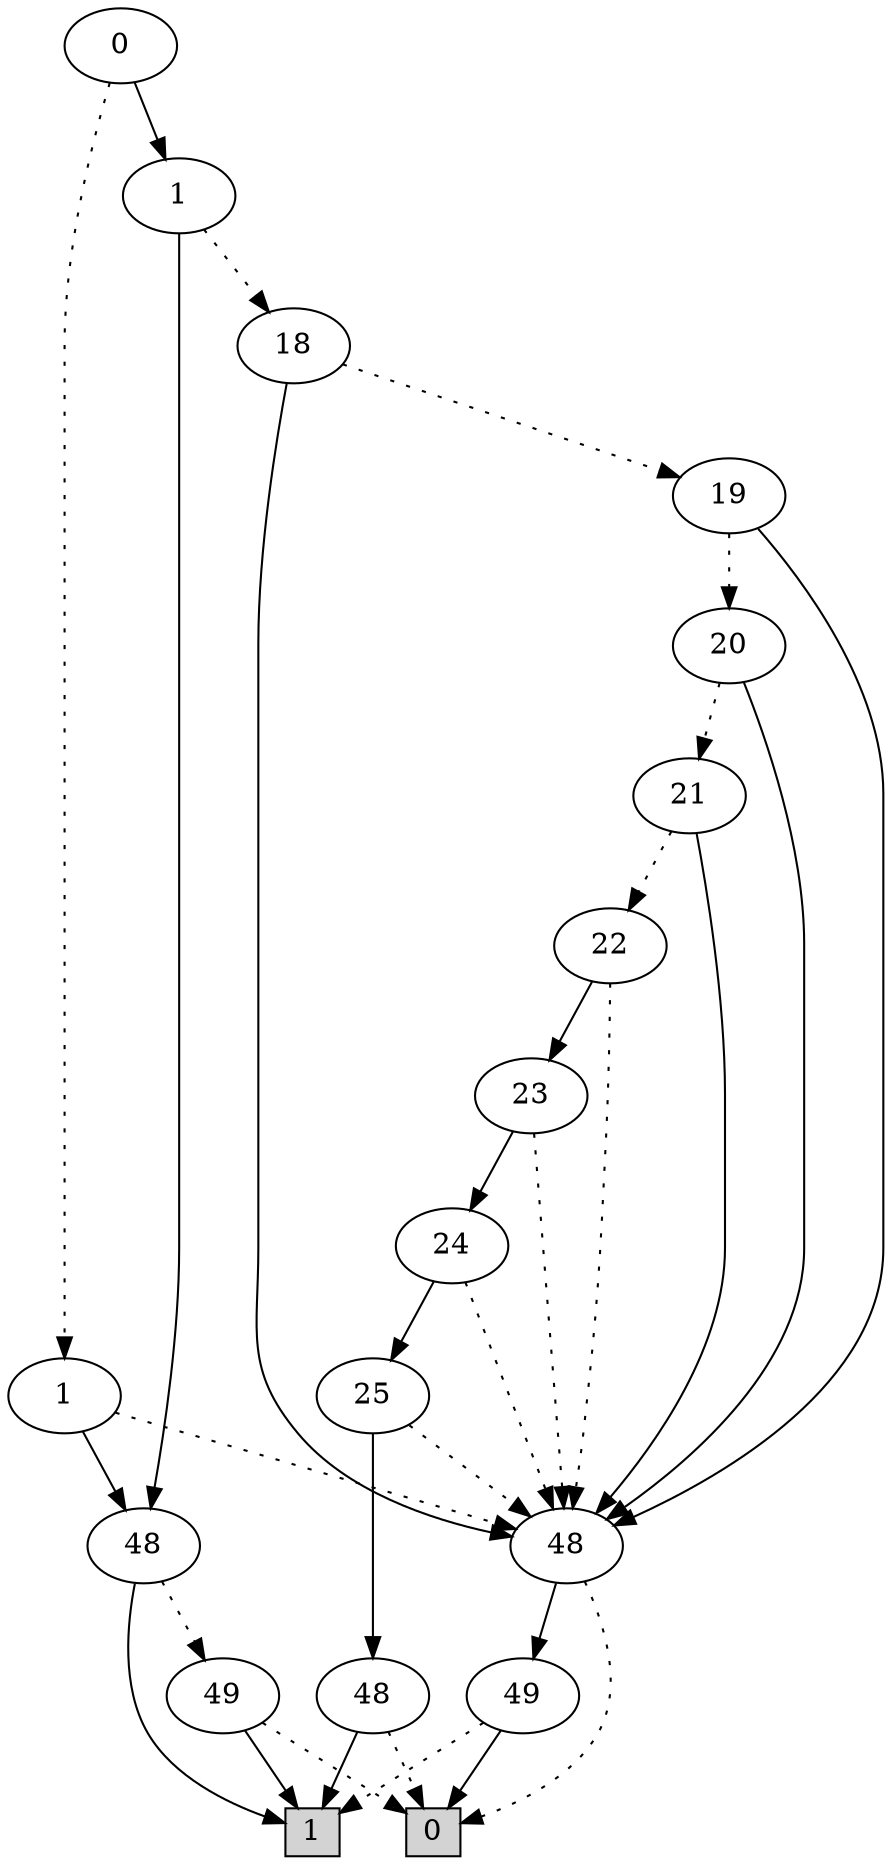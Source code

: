 digraph G {
0 [shape=box, label="0", style=filled, shape=box, height=0.3, width=0.3];
1 [shape=box, label="1", style=filled, shape=box, height=0.3, width=0.3];
175638 [label="0"];
175638 -> 175636 [style=dotted];
175638 -> 175637 [style=filled];
175636 [label="1"];
175636 -> 42455 [style=dotted];
175636 -> 42471 [style=filled];
42455 [label="48"];
42455 -> 0 [style=dotted];
42455 -> 101 [style=filled];
101 [label="49"];
101 -> 1 [style=dotted];
101 -> 0 [style=filled];
42471 [label="48"];
42471 -> 100 [style=dotted];
42471 -> 1 [style=filled];
100 [label="49"];
100 -> 0 [style=dotted];
100 -> 1 [style=filled];
175637 [label="1"];
175637 -> 175622 [style=dotted];
175637 -> 42471 [style=filled];
175622 [label="18"];
175622 -> 175621 [style=dotted];
175622 -> 42455 [style=filled];
175621 [label="19"];
175621 -> 175620 [style=dotted];
175621 -> 42455 [style=filled];
175620 [label="20"];
175620 -> 175619 [style=dotted];
175620 -> 42455 [style=filled];
175619 [label="21"];
175619 -> 175618 [style=dotted];
175619 -> 42455 [style=filled];
175618 [label="22"];
175618 -> 42455 [style=dotted];
175618 -> 175617 [style=filled];
175617 [label="23"];
175617 -> 42455 [style=dotted];
175617 -> 175616 [style=filled];
175616 [label="24"];
175616 -> 42455 [style=dotted];
175616 -> 175615 [style=filled];
175615 [label="25"];
175615 -> 42455 [style=dotted];
175615 -> 98 [style=filled];
98 [label="48"];
98 -> 0 [style=dotted];
98 -> 1 [style=filled];
}
